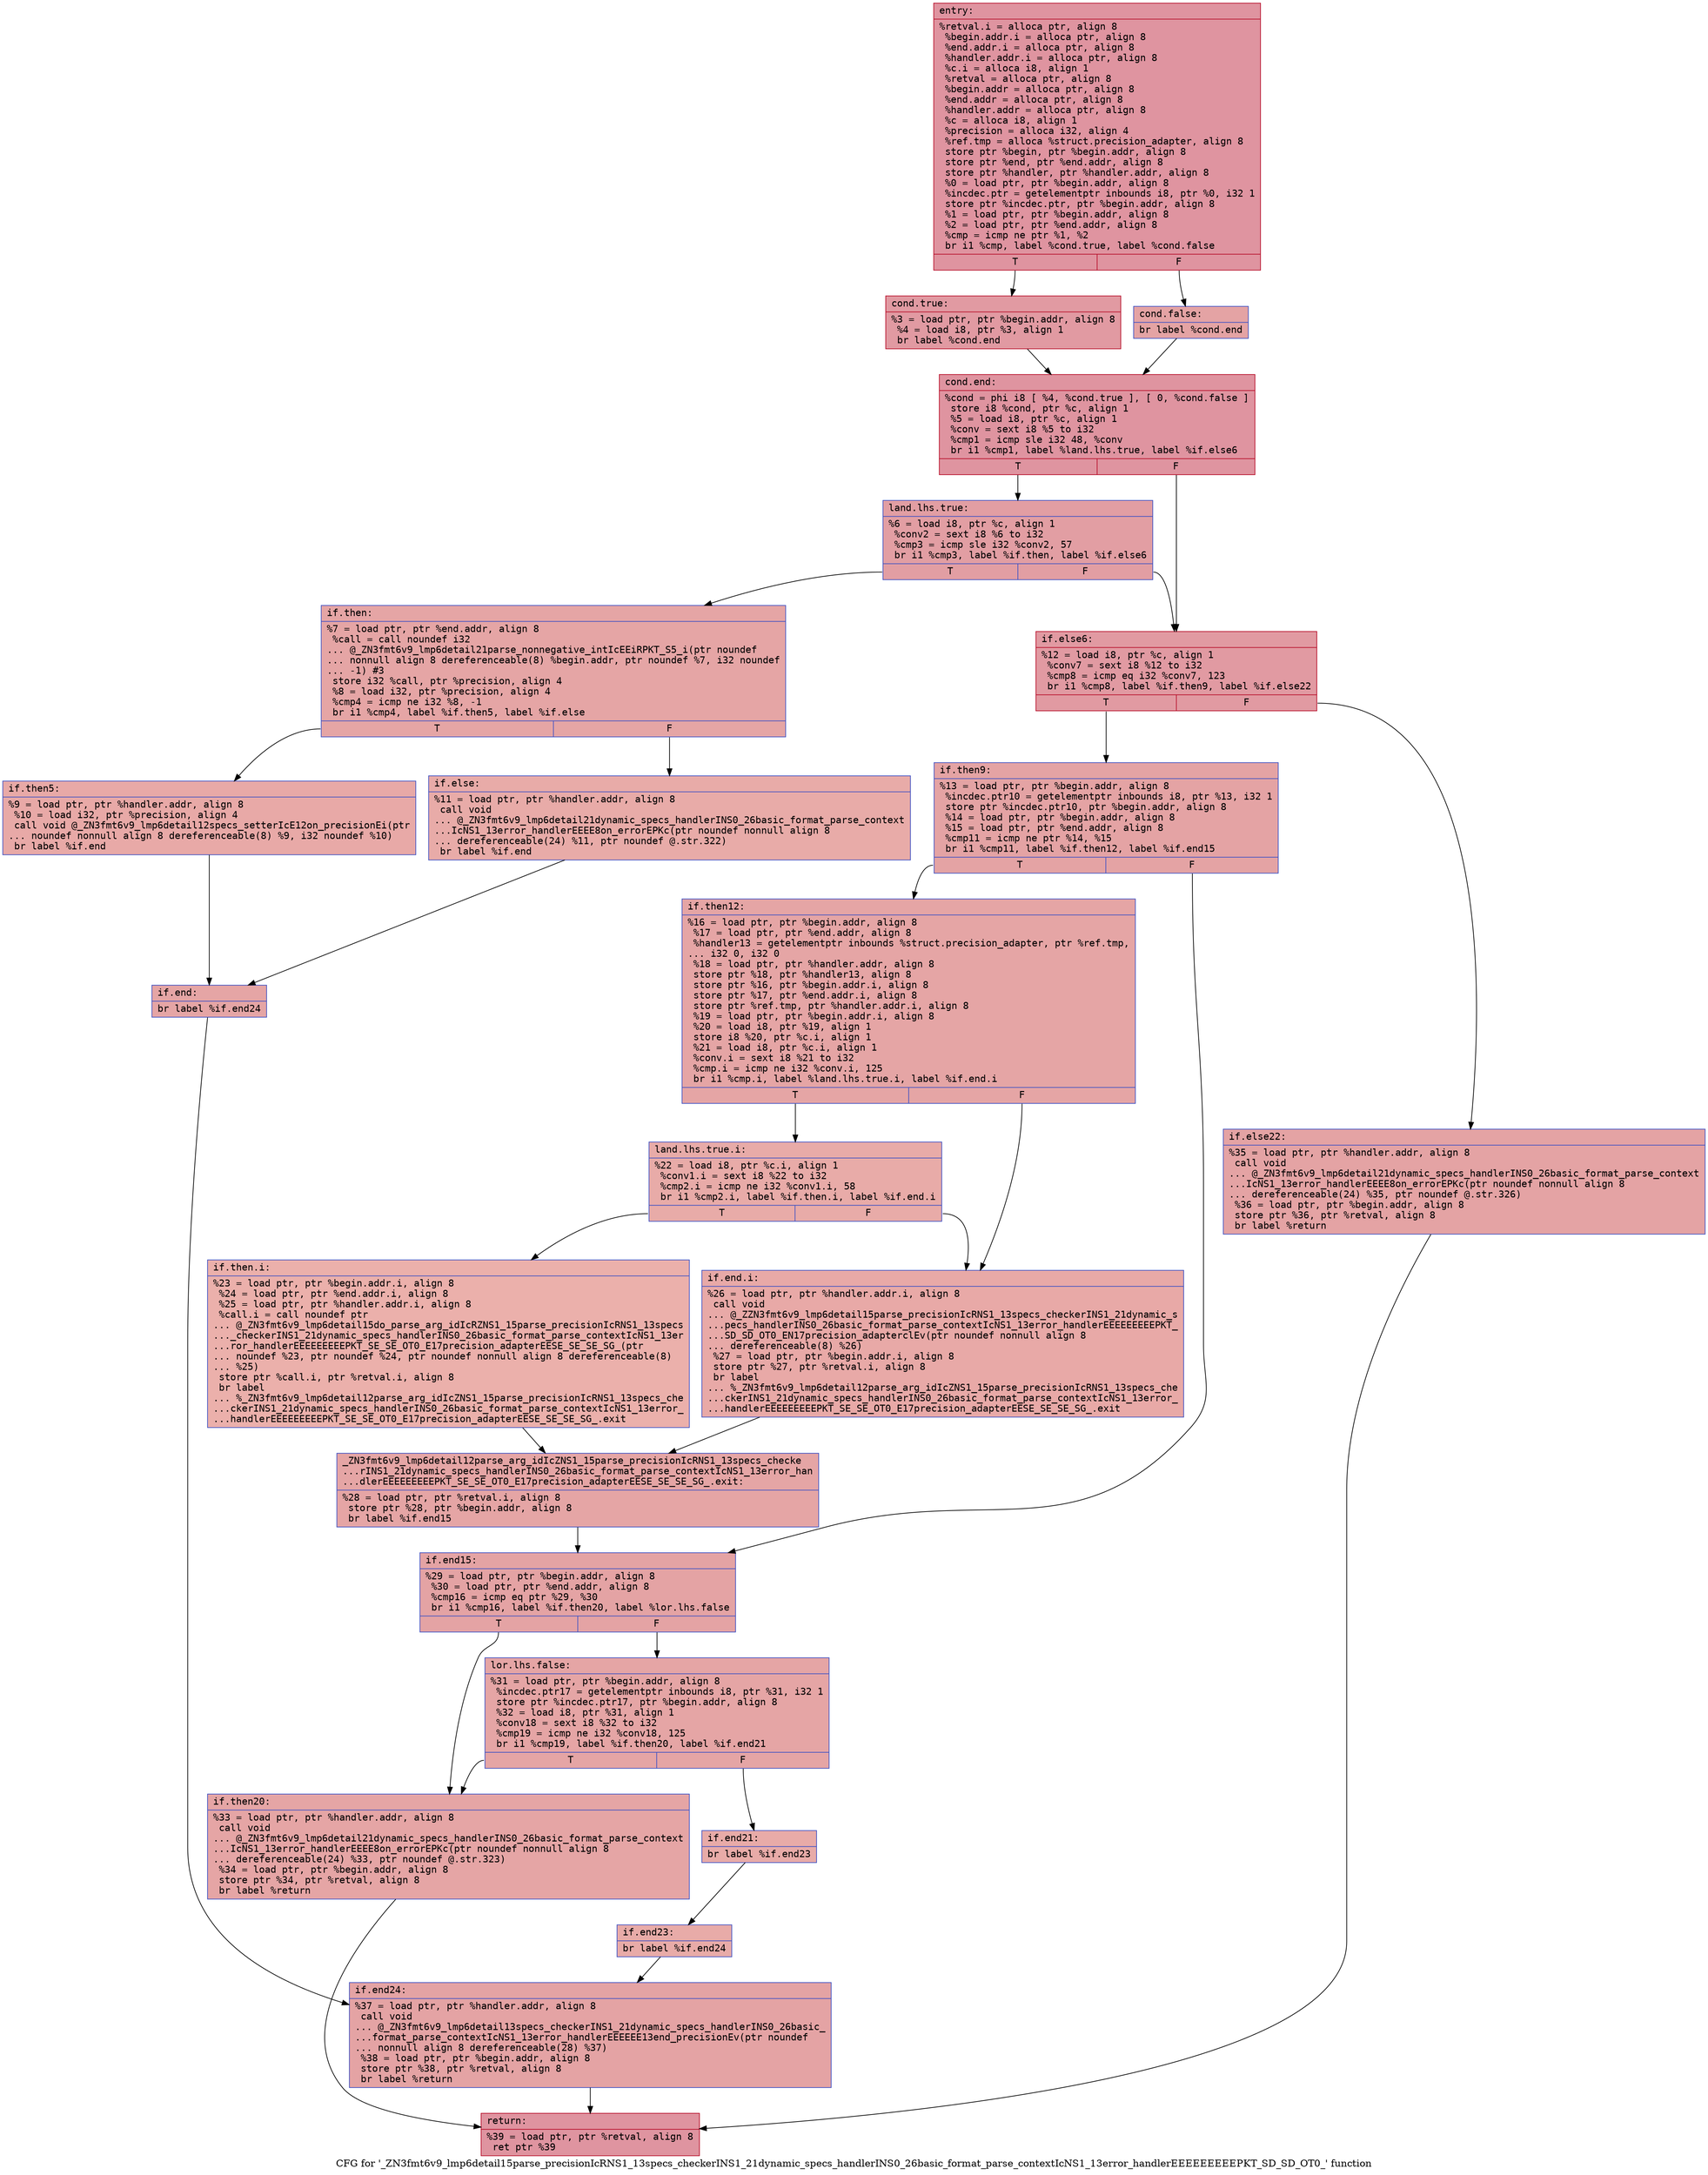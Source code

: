 digraph "CFG for '_ZN3fmt6v9_lmp6detail15parse_precisionIcRNS1_13specs_checkerINS1_21dynamic_specs_handlerINS0_26basic_format_parse_contextIcNS1_13error_handlerEEEEEEEEEPKT_SD_SD_OT0_' function" {
	label="CFG for '_ZN3fmt6v9_lmp6detail15parse_precisionIcRNS1_13specs_checkerINS1_21dynamic_specs_handlerINS0_26basic_format_parse_contextIcNS1_13error_handlerEEEEEEEEEPKT_SD_SD_OT0_' function";

	Node0x556bfeaac020 [shape=record,color="#b70d28ff", style=filled, fillcolor="#b70d2870" fontname="Courier",label="{entry:\l|  %retval.i = alloca ptr, align 8\l  %begin.addr.i = alloca ptr, align 8\l  %end.addr.i = alloca ptr, align 8\l  %handler.addr.i = alloca ptr, align 8\l  %c.i = alloca i8, align 1\l  %retval = alloca ptr, align 8\l  %begin.addr = alloca ptr, align 8\l  %end.addr = alloca ptr, align 8\l  %handler.addr = alloca ptr, align 8\l  %c = alloca i8, align 1\l  %precision = alloca i32, align 4\l  %ref.tmp = alloca %struct.precision_adapter, align 8\l  store ptr %begin, ptr %begin.addr, align 8\l  store ptr %end, ptr %end.addr, align 8\l  store ptr %handler, ptr %handler.addr, align 8\l  %0 = load ptr, ptr %begin.addr, align 8\l  %incdec.ptr = getelementptr inbounds i8, ptr %0, i32 1\l  store ptr %incdec.ptr, ptr %begin.addr, align 8\l  %1 = load ptr, ptr %begin.addr, align 8\l  %2 = load ptr, ptr %end.addr, align 8\l  %cmp = icmp ne ptr %1, %2\l  br i1 %cmp, label %cond.true, label %cond.false\l|{<s0>T|<s1>F}}"];
	Node0x556bfeaac020:s0 -> Node0x556bfeaacee0[tooltip="entry -> cond.true\nProbability 62.50%" ];
	Node0x556bfeaac020:s1 -> Node0x556bfeaacf60[tooltip="entry -> cond.false\nProbability 37.50%" ];
	Node0x556bfeaacee0 [shape=record,color="#b70d28ff", style=filled, fillcolor="#bb1b2c70" fontname="Courier",label="{cond.true:\l|  %3 = load ptr, ptr %begin.addr, align 8\l  %4 = load i8, ptr %3, align 1\l  br label %cond.end\l}"];
	Node0x556bfeaacee0 -> Node0x556bfeaad0e0[tooltip="cond.true -> cond.end\nProbability 100.00%" ];
	Node0x556bfeaacf60 [shape=record,color="#3d50c3ff", style=filled, fillcolor="#c32e3170" fontname="Courier",label="{cond.false:\l|  br label %cond.end\l}"];
	Node0x556bfeaacf60 -> Node0x556bfeaad0e0[tooltip="cond.false -> cond.end\nProbability 100.00%" ];
	Node0x556bfeaad0e0 [shape=record,color="#b70d28ff", style=filled, fillcolor="#b70d2870" fontname="Courier",label="{cond.end:\l|  %cond = phi i8 [ %4, %cond.true ], [ 0, %cond.false ]\l  store i8 %cond, ptr %c, align 1\l  %5 = load i8, ptr %c, align 1\l  %conv = sext i8 %5 to i32\l  %cmp1 = icmp sle i32 48, %conv\l  br i1 %cmp1, label %land.lhs.true, label %if.else6\l|{<s0>T|<s1>F}}"];
	Node0x556bfeaad0e0:s0 -> Node0x556bfeaad4c0[tooltip="cond.end -> land.lhs.true\nProbability 50.00%" ];
	Node0x556bfeaad0e0:s1 -> Node0x556bfeaac5d0[tooltip="cond.end -> if.else6\nProbability 50.00%" ];
	Node0x556bfeaad4c0 [shape=record,color="#3d50c3ff", style=filled, fillcolor="#be242e70" fontname="Courier",label="{land.lhs.true:\l|  %6 = load i8, ptr %c, align 1\l  %conv2 = sext i8 %6 to i32\l  %cmp3 = icmp sle i32 %conv2, 57\l  br i1 %cmp3, label %if.then, label %if.else6\l|{<s0>T|<s1>F}}"];
	Node0x556bfeaad4c0:s0 -> Node0x556bfeaad910[tooltip="land.lhs.true -> if.then\nProbability 50.00%" ];
	Node0x556bfeaad4c0:s1 -> Node0x556bfeaac5d0[tooltip="land.lhs.true -> if.else6\nProbability 50.00%" ];
	Node0x556bfeaad910 [shape=record,color="#3d50c3ff", style=filled, fillcolor="#c5333470" fontname="Courier",label="{if.then:\l|  %7 = load ptr, ptr %end.addr, align 8\l  %call = call noundef i32\l... @_ZN3fmt6v9_lmp6detail21parse_nonnegative_intIcEEiRPKT_S5_i(ptr noundef\l... nonnull align 8 dereferenceable(8) %begin.addr, ptr noundef %7, i32 noundef\l... -1) #3\l  store i32 %call, ptr %precision, align 4\l  %8 = load i32, ptr %precision, align 4\l  %cmp4 = icmp ne i32 %8, -1\l  br i1 %cmp4, label %if.then5, label %if.else\l|{<s0>T|<s1>F}}"];
	Node0x556bfeaad910:s0 -> Node0x556bfeaada00[tooltip="if.then -> if.then5\nProbability 62.50%" ];
	Node0x556bfeaad910:s1 -> Node0x556bfeaadce0[tooltip="if.then -> if.else\nProbability 37.50%" ];
	Node0x556bfeaada00 [shape=record,color="#3d50c3ff", style=filled, fillcolor="#ca3b3770" fontname="Courier",label="{if.then5:\l|  %9 = load ptr, ptr %handler.addr, align 8\l  %10 = load i32, ptr %precision, align 4\l  call void @_ZN3fmt6v9_lmp6detail12specs_setterIcE12on_precisionEi(ptr\l... noundef nonnull align 8 dereferenceable(8) %9, i32 noundef %10)\l  br label %if.end\l}"];
	Node0x556bfeaada00 -> Node0x556bfeaae110[tooltip="if.then5 -> if.end\nProbability 100.00%" ];
	Node0x556bfeaadce0 [shape=record,color="#3d50c3ff", style=filled, fillcolor="#cc403a70" fontname="Courier",label="{if.else:\l|  %11 = load ptr, ptr %handler.addr, align 8\l  call void\l... @_ZN3fmt6v9_lmp6detail21dynamic_specs_handlerINS0_26basic_format_parse_context\l...IcNS1_13error_handlerEEEE8on_errorEPKc(ptr noundef nonnull align 8\l... dereferenceable(24) %11, ptr noundef @.str.322)\l  br label %if.end\l}"];
	Node0x556bfeaadce0 -> Node0x556bfeaae110[tooltip="if.else -> if.end\nProbability 100.00%" ];
	Node0x556bfeaae110 [shape=record,color="#3d50c3ff", style=filled, fillcolor="#c5333470" fontname="Courier",label="{if.end:\l|  br label %if.end24\l}"];
	Node0x556bfeaae110 -> Node0x556bfeaae550[tooltip="if.end -> if.end24\nProbability 100.00%" ];
	Node0x556bfeaac5d0 [shape=record,color="#b70d28ff", style=filled, fillcolor="#bb1b2c70" fontname="Courier",label="{if.else6:\l|  %12 = load i8, ptr %c, align 1\l  %conv7 = sext i8 %12 to i32\l  %cmp8 = icmp eq i32 %conv7, 123\l  br i1 %cmp8, label %if.then9, label %if.else22\l|{<s0>T|<s1>F}}"];
	Node0x556bfeaac5d0:s0 -> Node0x556bfeaae740[tooltip="if.else6 -> if.then9\nProbability 50.00%" ];
	Node0x556bfeaac5d0:s1 -> Node0x556bfeaae7c0[tooltip="if.else6 -> if.else22\nProbability 50.00%" ];
	Node0x556bfeaae740 [shape=record,color="#3d50c3ff", style=filled, fillcolor="#c32e3170" fontname="Courier",label="{if.then9:\l|  %13 = load ptr, ptr %begin.addr, align 8\l  %incdec.ptr10 = getelementptr inbounds i8, ptr %13, i32 1\l  store ptr %incdec.ptr10, ptr %begin.addr, align 8\l  %14 = load ptr, ptr %begin.addr, align 8\l  %15 = load ptr, ptr %end.addr, align 8\l  %cmp11 = icmp ne ptr %14, %15\l  br i1 %cmp11, label %if.then12, label %if.end15\l|{<s0>T|<s1>F}}"];
	Node0x556bfeaae740:s0 -> Node0x556bfeaaec10[tooltip="if.then9 -> if.then12\nProbability 62.50%" ];
	Node0x556bfeaae740:s1 -> Node0x556bfeaaec90[tooltip="if.then9 -> if.end15\nProbability 37.50%" ];
	Node0x556bfeaaec10 [shape=record,color="#3d50c3ff", style=filled, fillcolor="#c5333470" fontname="Courier",label="{if.then12:\l|  %16 = load ptr, ptr %begin.addr, align 8\l  %17 = load ptr, ptr %end.addr, align 8\l  %handler13 = getelementptr inbounds %struct.precision_adapter, ptr %ref.tmp,\l... i32 0, i32 0\l  %18 = load ptr, ptr %handler.addr, align 8\l  store ptr %18, ptr %handler13, align 8\l  store ptr %16, ptr %begin.addr.i, align 8\l  store ptr %17, ptr %end.addr.i, align 8\l  store ptr %ref.tmp, ptr %handler.addr.i, align 8\l  %19 = load ptr, ptr %begin.addr.i, align 8\l  %20 = load i8, ptr %19, align 1\l  store i8 %20, ptr %c.i, align 1\l  %21 = load i8, ptr %c.i, align 1\l  %conv.i = sext i8 %21 to i32\l  %cmp.i = icmp ne i32 %conv.i, 125\l  br i1 %cmp.i, label %land.lhs.true.i, label %if.end.i\l|{<s0>T|<s1>F}}"];
	Node0x556bfeaaec10:s0 -> Node0x556bfeaaf670[tooltip="if.then12 -> land.lhs.true.i\nProbability 50.00%" ];
	Node0x556bfeaaec10:s1 -> Node0x556bfeaaf6f0[tooltip="if.then12 -> if.end.i\nProbability 50.00%" ];
	Node0x556bfeaaf670 [shape=record,color="#3d50c3ff", style=filled, fillcolor="#cc403a70" fontname="Courier",label="{land.lhs.true.i:\l|  %22 = load i8, ptr %c.i, align 1\l  %conv1.i = sext i8 %22 to i32\l  %cmp2.i = icmp ne i32 %conv1.i, 58\l  br i1 %cmp2.i, label %if.then.i, label %if.end.i\l|{<s0>T|<s1>F}}"];
	Node0x556bfeaaf670:s0 -> Node0x556bfeaad5f0[tooltip="land.lhs.true.i -> if.then.i\nProbability 50.00%" ];
	Node0x556bfeaaf670:s1 -> Node0x556bfeaaf6f0[tooltip="land.lhs.true.i -> if.end.i\nProbability 50.00%" ];
	Node0x556bfeaad5f0 [shape=record,color="#3d50c3ff", style=filled, fillcolor="#d24b4070" fontname="Courier",label="{if.then.i:\l|  %23 = load ptr, ptr %begin.addr.i, align 8\l  %24 = load ptr, ptr %end.addr.i, align 8\l  %25 = load ptr, ptr %handler.addr.i, align 8\l  %call.i = call noundef ptr\l... @_ZN3fmt6v9_lmp6detail15do_parse_arg_idIcRZNS1_15parse_precisionIcRNS1_13specs\l..._checkerINS1_21dynamic_specs_handlerINS0_26basic_format_parse_contextIcNS1_13er\l...ror_handlerEEEEEEEEEPKT_SE_SE_OT0_E17precision_adapterEESE_SE_SE_SG_(ptr\l... noundef %23, ptr noundef %24, ptr noundef nonnull align 8 dereferenceable(8)\l... %25)\l  store ptr %call.i, ptr %retval.i, align 8\l  br label\l... %_ZN3fmt6v9_lmp6detail12parse_arg_idIcZNS1_15parse_precisionIcRNS1_13specs_che\l...ckerINS1_21dynamic_specs_handlerINS0_26basic_format_parse_contextIcNS1_13error_\l...handlerEEEEEEEEEPKT_SE_SE_OT0_E17precision_adapterEESE_SE_SE_SG_.exit\l}"];
	Node0x556bfeaad5f0 -> Node0x556bfeab01d0[tooltip="if.then.i -> _ZN3fmt6v9_lmp6detail12parse_arg_idIcZNS1_15parse_precisionIcRNS1_13specs_checkerINS1_21dynamic_specs_handlerINS0_26basic_format_parse_contextIcNS1_13error_handlerEEEEEEEEEPKT_SE_SE_OT0_E17precision_adapterEESE_SE_SE_SG_.exit\nProbability 100.00%" ];
	Node0x556bfeaaf6f0 [shape=record,color="#3d50c3ff", style=filled, fillcolor="#ca3b3770" fontname="Courier",label="{if.end.i:\l|  %26 = load ptr, ptr %handler.addr.i, align 8\l  call void\l... @_ZZN3fmt6v9_lmp6detail15parse_precisionIcRNS1_13specs_checkerINS1_21dynamic_s\l...pecs_handlerINS0_26basic_format_parse_contextIcNS1_13error_handlerEEEEEEEEEPKT_\l...SD_SD_OT0_EN17precision_adapterclEv(ptr noundef nonnull align 8\l... dereferenceable(8) %26)\l  %27 = load ptr, ptr %begin.addr.i, align 8\l  store ptr %27, ptr %retval.i, align 8\l  br label\l... %_ZN3fmt6v9_lmp6detail12parse_arg_idIcZNS1_15parse_precisionIcRNS1_13specs_che\l...ckerINS1_21dynamic_specs_handlerINS0_26basic_format_parse_contextIcNS1_13error_\l...handlerEEEEEEEEEPKT_SE_SE_OT0_E17precision_adapterEESE_SE_SE_SG_.exit\l}"];
	Node0x556bfeaaf6f0 -> Node0x556bfeab01d0[tooltip="if.end.i -> _ZN3fmt6v9_lmp6detail12parse_arg_idIcZNS1_15parse_precisionIcRNS1_13specs_checkerINS1_21dynamic_specs_handlerINS0_26basic_format_parse_contextIcNS1_13error_handlerEEEEEEEEEPKT_SE_SE_OT0_E17precision_adapterEESE_SE_SE_SG_.exit\nProbability 100.00%" ];
	Node0x556bfeab01d0 [shape=record,color="#3d50c3ff", style=filled, fillcolor="#c5333470" fontname="Courier",label="{_ZN3fmt6v9_lmp6detail12parse_arg_idIcZNS1_15parse_precisionIcRNS1_13specs_checke\l...rINS1_21dynamic_specs_handlerINS0_26basic_format_parse_contextIcNS1_13error_han\l...dlerEEEEEEEEEPKT_SE_SE_OT0_E17precision_adapterEESE_SE_SE_SG_.exit:\l|  %28 = load ptr, ptr %retval.i, align 8\l  store ptr %28, ptr %begin.addr, align 8\l  br label %if.end15\l}"];
	Node0x556bfeab01d0 -> Node0x556bfeaaec90[tooltip="_ZN3fmt6v9_lmp6detail12parse_arg_idIcZNS1_15parse_precisionIcRNS1_13specs_checkerINS1_21dynamic_specs_handlerINS0_26basic_format_parse_contextIcNS1_13error_handlerEEEEEEEEEPKT_SE_SE_OT0_E17precision_adapterEESE_SE_SE_SG_.exit -> if.end15\nProbability 100.00%" ];
	Node0x556bfeaaec90 [shape=record,color="#3d50c3ff", style=filled, fillcolor="#c32e3170" fontname="Courier",label="{if.end15:\l|  %29 = load ptr, ptr %begin.addr, align 8\l  %30 = load ptr, ptr %end.addr, align 8\l  %cmp16 = icmp eq ptr %29, %30\l  br i1 %cmp16, label %if.then20, label %lor.lhs.false\l|{<s0>T|<s1>F}}"];
	Node0x556bfeaaec90:s0 -> Node0x556bfeab0c50[tooltip="if.end15 -> if.then20\nProbability 37.50%" ];
	Node0x556bfeaaec90:s1 -> Node0x556bfeab0ca0[tooltip="if.end15 -> lor.lhs.false\nProbability 62.50%" ];
	Node0x556bfeab0ca0 [shape=record,color="#3d50c3ff", style=filled, fillcolor="#c5333470" fontname="Courier",label="{lor.lhs.false:\l|  %31 = load ptr, ptr %begin.addr, align 8\l  %incdec.ptr17 = getelementptr inbounds i8, ptr %31, i32 1\l  store ptr %incdec.ptr17, ptr %begin.addr, align 8\l  %32 = load i8, ptr %31, align 1\l  %conv18 = sext i8 %32 to i32\l  %cmp19 = icmp ne i32 %conv18, 125\l  br i1 %cmp19, label %if.then20, label %if.end21\l|{<s0>T|<s1>F}}"];
	Node0x556bfeab0ca0:s0 -> Node0x556bfeab0c50[tooltip="lor.lhs.false -> if.then20\nProbability 50.00%" ];
	Node0x556bfeab0ca0:s1 -> Node0x556bfeab1180[tooltip="lor.lhs.false -> if.end21\nProbability 50.00%" ];
	Node0x556bfeab0c50 [shape=record,color="#3d50c3ff", style=filled, fillcolor="#c5333470" fontname="Courier",label="{if.then20:\l|  %33 = load ptr, ptr %handler.addr, align 8\l  call void\l... @_ZN3fmt6v9_lmp6detail21dynamic_specs_handlerINS0_26basic_format_parse_context\l...IcNS1_13error_handlerEEEE8on_errorEPKc(ptr noundef nonnull align 8\l... dereferenceable(24) %33, ptr noundef @.str.323)\l  %34 = load ptr, ptr %begin.addr, align 8\l  store ptr %34, ptr %retval, align 8\l  br label %return\l}"];
	Node0x556bfeab0c50 -> Node0x556bfeab1620[tooltip="if.then20 -> return\nProbability 100.00%" ];
	Node0x556bfeab1180 [shape=record,color="#3d50c3ff", style=filled, fillcolor="#cc403a70" fontname="Courier",label="{if.end21:\l|  br label %if.end23\l}"];
	Node0x556bfeab1180 -> Node0x556bfeab16e0[tooltip="if.end21 -> if.end23\nProbability 100.00%" ];
	Node0x556bfeaae7c0 [shape=record,color="#3d50c3ff", style=filled, fillcolor="#c32e3170" fontname="Courier",label="{if.else22:\l|  %35 = load ptr, ptr %handler.addr, align 8\l  call void\l... @_ZN3fmt6v9_lmp6detail21dynamic_specs_handlerINS0_26basic_format_parse_context\l...IcNS1_13error_handlerEEEE8on_errorEPKc(ptr noundef nonnull align 8\l... dereferenceable(24) %35, ptr noundef @.str.326)\l  %36 = load ptr, ptr %begin.addr, align 8\l  store ptr %36, ptr %retval, align 8\l  br label %return\l}"];
	Node0x556bfeaae7c0 -> Node0x556bfeab1620[tooltip="if.else22 -> return\nProbability 100.00%" ];
	Node0x556bfeab16e0 [shape=record,color="#3d50c3ff", style=filled, fillcolor="#cc403a70" fontname="Courier",label="{if.end23:\l|  br label %if.end24\l}"];
	Node0x556bfeab16e0 -> Node0x556bfeaae550[tooltip="if.end23 -> if.end24\nProbability 100.00%" ];
	Node0x556bfeaae550 [shape=record,color="#3d50c3ff", style=filled, fillcolor="#c32e3170" fontname="Courier",label="{if.end24:\l|  %37 = load ptr, ptr %handler.addr, align 8\l  call void\l... @_ZN3fmt6v9_lmp6detail13specs_checkerINS1_21dynamic_specs_handlerINS0_26basic_\l...format_parse_contextIcNS1_13error_handlerEEEEEE13end_precisionEv(ptr noundef\l... nonnull align 8 dereferenceable(28) %37)\l  %38 = load ptr, ptr %begin.addr, align 8\l  store ptr %38, ptr %retval, align 8\l  br label %return\l}"];
	Node0x556bfeaae550 -> Node0x556bfeab1620[tooltip="if.end24 -> return\nProbability 100.00%" ];
	Node0x556bfeab1620 [shape=record,color="#b70d28ff", style=filled, fillcolor="#b70d2870" fontname="Courier",label="{return:\l|  %39 = load ptr, ptr %retval, align 8\l  ret ptr %39\l}"];
}
